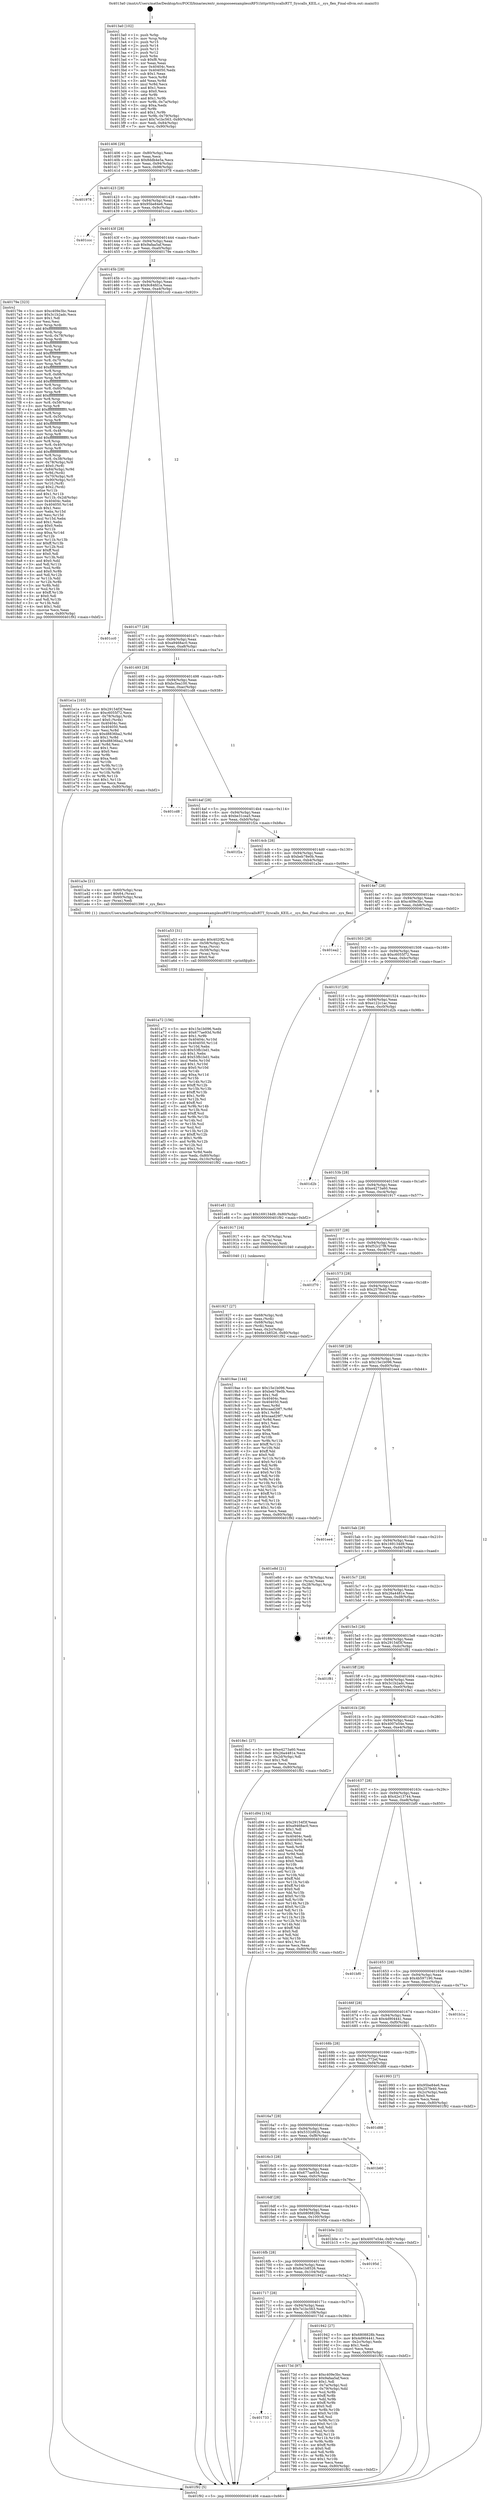 digraph "0x4013a0" {
  label = "0x4013a0 (/mnt/c/Users/mathe/Desktop/tcc/POCII/binaries/extr_mongooseexamplesnRF51httprttSyscallsRTT_Syscalls_KEIL.c__sys_flen_Final-ollvm.out::main(0))"
  labelloc = "t"
  node[shape=record]

  Entry [label="",width=0.3,height=0.3,shape=circle,fillcolor=black,style=filled]
  "0x401406" [label="{
     0x401406 [29]\l
     | [instrs]\l
     &nbsp;&nbsp;0x401406 \<+3\>: mov -0x80(%rbp),%eax\l
     &nbsp;&nbsp;0x401409 \<+2\>: mov %eax,%ecx\l
     &nbsp;&nbsp;0x40140b \<+6\>: sub $0x8ddb4e5a,%ecx\l
     &nbsp;&nbsp;0x401411 \<+6\>: mov %eax,-0x94(%rbp)\l
     &nbsp;&nbsp;0x401417 \<+6\>: mov %ecx,-0x98(%rbp)\l
     &nbsp;&nbsp;0x40141d \<+6\>: je 0000000000401978 \<main+0x5d8\>\l
  }"]
  "0x401978" [label="{
     0x401978\l
  }", style=dashed]
  "0x401423" [label="{
     0x401423 [28]\l
     | [instrs]\l
     &nbsp;&nbsp;0x401423 \<+5\>: jmp 0000000000401428 \<main+0x88\>\l
     &nbsp;&nbsp;0x401428 \<+6\>: mov -0x94(%rbp),%eax\l
     &nbsp;&nbsp;0x40142e \<+5\>: sub $0x95be84e6,%eax\l
     &nbsp;&nbsp;0x401433 \<+6\>: mov %eax,-0x9c(%rbp)\l
     &nbsp;&nbsp;0x401439 \<+6\>: je 0000000000401ccc \<main+0x92c\>\l
  }"]
  Exit [label="",width=0.3,height=0.3,shape=circle,fillcolor=black,style=filled,peripheries=2]
  "0x401ccc" [label="{
     0x401ccc\l
  }", style=dashed]
  "0x40143f" [label="{
     0x40143f [28]\l
     | [instrs]\l
     &nbsp;&nbsp;0x40143f \<+5\>: jmp 0000000000401444 \<main+0xa4\>\l
     &nbsp;&nbsp;0x401444 \<+6\>: mov -0x94(%rbp),%eax\l
     &nbsp;&nbsp;0x40144a \<+5\>: sub $0x9afaa5af,%eax\l
     &nbsp;&nbsp;0x40144f \<+6\>: mov %eax,-0xa0(%rbp)\l
     &nbsp;&nbsp;0x401455 \<+6\>: je 000000000040179e \<main+0x3fe\>\l
  }"]
  "0x401a72" [label="{
     0x401a72 [156]\l
     | [instrs]\l
     &nbsp;&nbsp;0x401a72 \<+5\>: mov $0x15e1b096,%edx\l
     &nbsp;&nbsp;0x401a77 \<+6\>: mov $0x677ae93d,%r8d\l
     &nbsp;&nbsp;0x401a7d \<+3\>: mov $0x1,%r9b\l
     &nbsp;&nbsp;0x401a80 \<+8\>: mov 0x40404c,%r10d\l
     &nbsp;&nbsp;0x401a88 \<+8\>: mov 0x404050,%r11d\l
     &nbsp;&nbsp;0x401a90 \<+3\>: mov %r10d,%ebx\l
     &nbsp;&nbsp;0x401a93 \<+6\>: sub $0x53fb1bd1,%ebx\l
     &nbsp;&nbsp;0x401a99 \<+3\>: sub $0x1,%ebx\l
     &nbsp;&nbsp;0x401a9c \<+6\>: add $0x53fb1bd1,%ebx\l
     &nbsp;&nbsp;0x401aa2 \<+4\>: imul %ebx,%r10d\l
     &nbsp;&nbsp;0x401aa6 \<+4\>: and $0x1,%r10d\l
     &nbsp;&nbsp;0x401aaa \<+4\>: cmp $0x0,%r10d\l
     &nbsp;&nbsp;0x401aae \<+4\>: sete %r14b\l
     &nbsp;&nbsp;0x401ab2 \<+4\>: cmp $0xa,%r11d\l
     &nbsp;&nbsp;0x401ab6 \<+4\>: setl %r15b\l
     &nbsp;&nbsp;0x401aba \<+3\>: mov %r14b,%r12b\l
     &nbsp;&nbsp;0x401abd \<+4\>: xor $0xff,%r12b\l
     &nbsp;&nbsp;0x401ac1 \<+3\>: mov %r15b,%r13b\l
     &nbsp;&nbsp;0x401ac4 \<+4\>: xor $0xff,%r13b\l
     &nbsp;&nbsp;0x401ac8 \<+4\>: xor $0x1,%r9b\l
     &nbsp;&nbsp;0x401acc \<+3\>: mov %r12b,%cl\l
     &nbsp;&nbsp;0x401acf \<+3\>: and $0xff,%cl\l
     &nbsp;&nbsp;0x401ad2 \<+3\>: and %r9b,%r14b\l
     &nbsp;&nbsp;0x401ad5 \<+3\>: mov %r13b,%sil\l
     &nbsp;&nbsp;0x401ad8 \<+4\>: and $0xff,%sil\l
     &nbsp;&nbsp;0x401adc \<+3\>: and %r9b,%r15b\l
     &nbsp;&nbsp;0x401adf \<+3\>: or %r14b,%cl\l
     &nbsp;&nbsp;0x401ae2 \<+3\>: or %r15b,%sil\l
     &nbsp;&nbsp;0x401ae5 \<+3\>: xor %sil,%cl\l
     &nbsp;&nbsp;0x401ae8 \<+3\>: or %r13b,%r12b\l
     &nbsp;&nbsp;0x401aeb \<+4\>: xor $0xff,%r12b\l
     &nbsp;&nbsp;0x401aef \<+4\>: or $0x1,%r9b\l
     &nbsp;&nbsp;0x401af3 \<+3\>: and %r9b,%r12b\l
     &nbsp;&nbsp;0x401af6 \<+3\>: or %r12b,%cl\l
     &nbsp;&nbsp;0x401af9 \<+3\>: test $0x1,%cl\l
     &nbsp;&nbsp;0x401afc \<+4\>: cmovne %r8d,%edx\l
     &nbsp;&nbsp;0x401b00 \<+3\>: mov %edx,-0x80(%rbp)\l
     &nbsp;&nbsp;0x401b03 \<+6\>: mov %eax,-0x10c(%rbp)\l
     &nbsp;&nbsp;0x401b09 \<+5\>: jmp 0000000000401f92 \<main+0xbf2\>\l
  }"]
  "0x40179e" [label="{
     0x40179e [323]\l
     | [instrs]\l
     &nbsp;&nbsp;0x40179e \<+5\>: mov $0xc409e3bc,%eax\l
     &nbsp;&nbsp;0x4017a3 \<+5\>: mov $0x3c1b2adc,%ecx\l
     &nbsp;&nbsp;0x4017a8 \<+2\>: mov $0x1,%dl\l
     &nbsp;&nbsp;0x4017aa \<+2\>: xor %esi,%esi\l
     &nbsp;&nbsp;0x4017ac \<+3\>: mov %rsp,%rdi\l
     &nbsp;&nbsp;0x4017af \<+4\>: add $0xfffffffffffffff0,%rdi\l
     &nbsp;&nbsp;0x4017b3 \<+3\>: mov %rdi,%rsp\l
     &nbsp;&nbsp;0x4017b6 \<+4\>: mov %rdi,-0x78(%rbp)\l
     &nbsp;&nbsp;0x4017ba \<+3\>: mov %rsp,%rdi\l
     &nbsp;&nbsp;0x4017bd \<+4\>: add $0xfffffffffffffff0,%rdi\l
     &nbsp;&nbsp;0x4017c1 \<+3\>: mov %rdi,%rsp\l
     &nbsp;&nbsp;0x4017c4 \<+3\>: mov %rsp,%r8\l
     &nbsp;&nbsp;0x4017c7 \<+4\>: add $0xfffffffffffffff0,%r8\l
     &nbsp;&nbsp;0x4017cb \<+3\>: mov %r8,%rsp\l
     &nbsp;&nbsp;0x4017ce \<+4\>: mov %r8,-0x70(%rbp)\l
     &nbsp;&nbsp;0x4017d2 \<+3\>: mov %rsp,%r8\l
     &nbsp;&nbsp;0x4017d5 \<+4\>: add $0xfffffffffffffff0,%r8\l
     &nbsp;&nbsp;0x4017d9 \<+3\>: mov %r8,%rsp\l
     &nbsp;&nbsp;0x4017dc \<+4\>: mov %r8,-0x68(%rbp)\l
     &nbsp;&nbsp;0x4017e0 \<+3\>: mov %rsp,%r8\l
     &nbsp;&nbsp;0x4017e3 \<+4\>: add $0xfffffffffffffff0,%r8\l
     &nbsp;&nbsp;0x4017e7 \<+3\>: mov %r8,%rsp\l
     &nbsp;&nbsp;0x4017ea \<+4\>: mov %r8,-0x60(%rbp)\l
     &nbsp;&nbsp;0x4017ee \<+3\>: mov %rsp,%r8\l
     &nbsp;&nbsp;0x4017f1 \<+4\>: add $0xfffffffffffffff0,%r8\l
     &nbsp;&nbsp;0x4017f5 \<+3\>: mov %r8,%rsp\l
     &nbsp;&nbsp;0x4017f8 \<+4\>: mov %r8,-0x58(%rbp)\l
     &nbsp;&nbsp;0x4017fc \<+3\>: mov %rsp,%r8\l
     &nbsp;&nbsp;0x4017ff \<+4\>: add $0xfffffffffffffff0,%r8\l
     &nbsp;&nbsp;0x401803 \<+3\>: mov %r8,%rsp\l
     &nbsp;&nbsp;0x401806 \<+4\>: mov %r8,-0x50(%rbp)\l
     &nbsp;&nbsp;0x40180a \<+3\>: mov %rsp,%r8\l
     &nbsp;&nbsp;0x40180d \<+4\>: add $0xfffffffffffffff0,%r8\l
     &nbsp;&nbsp;0x401811 \<+3\>: mov %r8,%rsp\l
     &nbsp;&nbsp;0x401814 \<+4\>: mov %r8,-0x48(%rbp)\l
     &nbsp;&nbsp;0x401818 \<+3\>: mov %rsp,%r8\l
     &nbsp;&nbsp;0x40181b \<+4\>: add $0xfffffffffffffff0,%r8\l
     &nbsp;&nbsp;0x40181f \<+3\>: mov %r8,%rsp\l
     &nbsp;&nbsp;0x401822 \<+4\>: mov %r8,-0x40(%rbp)\l
     &nbsp;&nbsp;0x401826 \<+3\>: mov %rsp,%r8\l
     &nbsp;&nbsp;0x401829 \<+4\>: add $0xfffffffffffffff0,%r8\l
     &nbsp;&nbsp;0x40182d \<+3\>: mov %r8,%rsp\l
     &nbsp;&nbsp;0x401830 \<+4\>: mov %r8,-0x38(%rbp)\l
     &nbsp;&nbsp;0x401834 \<+4\>: mov -0x78(%rbp),%r8\l
     &nbsp;&nbsp;0x401838 \<+7\>: movl $0x0,(%r8)\l
     &nbsp;&nbsp;0x40183f \<+7\>: mov -0x84(%rbp),%r9d\l
     &nbsp;&nbsp;0x401846 \<+3\>: mov %r9d,(%rdi)\l
     &nbsp;&nbsp;0x401849 \<+4\>: mov -0x70(%rbp),%r8\l
     &nbsp;&nbsp;0x40184d \<+7\>: mov -0x90(%rbp),%r10\l
     &nbsp;&nbsp;0x401854 \<+3\>: mov %r10,(%r8)\l
     &nbsp;&nbsp;0x401857 \<+3\>: cmpl $0x2,(%rdi)\l
     &nbsp;&nbsp;0x40185a \<+4\>: setne %r11b\l
     &nbsp;&nbsp;0x40185e \<+4\>: and $0x1,%r11b\l
     &nbsp;&nbsp;0x401862 \<+4\>: mov %r11b,-0x2d(%rbp)\l
     &nbsp;&nbsp;0x401866 \<+7\>: mov 0x40404c,%ebx\l
     &nbsp;&nbsp;0x40186d \<+8\>: mov 0x404050,%r14d\l
     &nbsp;&nbsp;0x401875 \<+3\>: sub $0x1,%esi\l
     &nbsp;&nbsp;0x401878 \<+3\>: mov %ebx,%r15d\l
     &nbsp;&nbsp;0x40187b \<+3\>: add %esi,%r15d\l
     &nbsp;&nbsp;0x40187e \<+4\>: imul %r15d,%ebx\l
     &nbsp;&nbsp;0x401882 \<+3\>: and $0x1,%ebx\l
     &nbsp;&nbsp;0x401885 \<+3\>: cmp $0x0,%ebx\l
     &nbsp;&nbsp;0x401888 \<+4\>: sete %r11b\l
     &nbsp;&nbsp;0x40188c \<+4\>: cmp $0xa,%r14d\l
     &nbsp;&nbsp;0x401890 \<+4\>: setl %r12b\l
     &nbsp;&nbsp;0x401894 \<+3\>: mov %r11b,%r13b\l
     &nbsp;&nbsp;0x401897 \<+4\>: xor $0xff,%r13b\l
     &nbsp;&nbsp;0x40189b \<+3\>: mov %r12b,%sil\l
     &nbsp;&nbsp;0x40189e \<+4\>: xor $0xff,%sil\l
     &nbsp;&nbsp;0x4018a2 \<+3\>: xor $0x0,%dl\l
     &nbsp;&nbsp;0x4018a5 \<+3\>: mov %r13b,%dil\l
     &nbsp;&nbsp;0x4018a8 \<+4\>: and $0x0,%dil\l
     &nbsp;&nbsp;0x4018ac \<+3\>: and %dl,%r11b\l
     &nbsp;&nbsp;0x4018af \<+3\>: mov %sil,%r8b\l
     &nbsp;&nbsp;0x4018b2 \<+4\>: and $0x0,%r8b\l
     &nbsp;&nbsp;0x4018b6 \<+3\>: and %dl,%r12b\l
     &nbsp;&nbsp;0x4018b9 \<+3\>: or %r11b,%dil\l
     &nbsp;&nbsp;0x4018bc \<+3\>: or %r12b,%r8b\l
     &nbsp;&nbsp;0x4018bf \<+3\>: xor %r8b,%dil\l
     &nbsp;&nbsp;0x4018c2 \<+3\>: or %sil,%r13b\l
     &nbsp;&nbsp;0x4018c5 \<+4\>: xor $0xff,%r13b\l
     &nbsp;&nbsp;0x4018c9 \<+3\>: or $0x0,%dl\l
     &nbsp;&nbsp;0x4018cc \<+3\>: and %dl,%r13b\l
     &nbsp;&nbsp;0x4018cf \<+3\>: or %r13b,%dil\l
     &nbsp;&nbsp;0x4018d2 \<+4\>: test $0x1,%dil\l
     &nbsp;&nbsp;0x4018d6 \<+3\>: cmovne %ecx,%eax\l
     &nbsp;&nbsp;0x4018d9 \<+3\>: mov %eax,-0x80(%rbp)\l
     &nbsp;&nbsp;0x4018dc \<+5\>: jmp 0000000000401f92 \<main+0xbf2\>\l
  }"]
  "0x40145b" [label="{
     0x40145b [28]\l
     | [instrs]\l
     &nbsp;&nbsp;0x40145b \<+5\>: jmp 0000000000401460 \<main+0xc0\>\l
     &nbsp;&nbsp;0x401460 \<+6\>: mov -0x94(%rbp),%eax\l
     &nbsp;&nbsp;0x401466 \<+5\>: sub $0x9c84fd1a,%eax\l
     &nbsp;&nbsp;0x40146b \<+6\>: mov %eax,-0xa4(%rbp)\l
     &nbsp;&nbsp;0x401471 \<+6\>: je 0000000000401cc0 \<main+0x920\>\l
  }"]
  "0x401a53" [label="{
     0x401a53 [31]\l
     | [instrs]\l
     &nbsp;&nbsp;0x401a53 \<+10\>: movabs $0x4020f2,%rdi\l
     &nbsp;&nbsp;0x401a5d \<+4\>: mov -0x58(%rbp),%rcx\l
     &nbsp;&nbsp;0x401a61 \<+3\>: mov %rax,(%rcx)\l
     &nbsp;&nbsp;0x401a64 \<+4\>: mov -0x58(%rbp),%rax\l
     &nbsp;&nbsp;0x401a68 \<+3\>: mov (%rax),%rsi\l
     &nbsp;&nbsp;0x401a6b \<+2\>: mov $0x0,%al\l
     &nbsp;&nbsp;0x401a6d \<+5\>: call 0000000000401030 \<printf@plt\>\l
     | [calls]\l
     &nbsp;&nbsp;0x401030 \{1\} (unknown)\l
  }"]
  "0x401cc0" [label="{
     0x401cc0\l
  }", style=dashed]
  "0x401477" [label="{
     0x401477 [28]\l
     | [instrs]\l
     &nbsp;&nbsp;0x401477 \<+5\>: jmp 000000000040147c \<main+0xdc\>\l
     &nbsp;&nbsp;0x40147c \<+6\>: mov -0x94(%rbp),%eax\l
     &nbsp;&nbsp;0x401482 \<+5\>: sub $0xa9468ac0,%eax\l
     &nbsp;&nbsp;0x401487 \<+6\>: mov %eax,-0xa8(%rbp)\l
     &nbsp;&nbsp;0x40148d \<+6\>: je 0000000000401e1a \<main+0xa7a\>\l
  }"]
  "0x401927" [label="{
     0x401927 [27]\l
     | [instrs]\l
     &nbsp;&nbsp;0x401927 \<+4\>: mov -0x68(%rbp),%rdi\l
     &nbsp;&nbsp;0x40192b \<+2\>: mov %eax,(%rdi)\l
     &nbsp;&nbsp;0x40192d \<+4\>: mov -0x68(%rbp),%rdi\l
     &nbsp;&nbsp;0x401931 \<+2\>: mov (%rdi),%eax\l
     &nbsp;&nbsp;0x401933 \<+3\>: mov %eax,-0x2c(%rbp)\l
     &nbsp;&nbsp;0x401936 \<+7\>: movl $0x6e1b8526,-0x80(%rbp)\l
     &nbsp;&nbsp;0x40193d \<+5\>: jmp 0000000000401f92 \<main+0xbf2\>\l
  }"]
  "0x401e1a" [label="{
     0x401e1a [103]\l
     | [instrs]\l
     &nbsp;&nbsp;0x401e1a \<+5\>: mov $0x29154f3f,%eax\l
     &nbsp;&nbsp;0x401e1f \<+5\>: mov $0xc6055f72,%ecx\l
     &nbsp;&nbsp;0x401e24 \<+4\>: mov -0x78(%rbp),%rdx\l
     &nbsp;&nbsp;0x401e28 \<+6\>: movl $0x0,(%rdx)\l
     &nbsp;&nbsp;0x401e2e \<+7\>: mov 0x40404c,%esi\l
     &nbsp;&nbsp;0x401e35 \<+7\>: mov 0x404050,%edi\l
     &nbsp;&nbsp;0x401e3c \<+3\>: mov %esi,%r8d\l
     &nbsp;&nbsp;0x401e3f \<+7\>: sub $0xd8836ba2,%r8d\l
     &nbsp;&nbsp;0x401e46 \<+4\>: sub $0x1,%r8d\l
     &nbsp;&nbsp;0x401e4a \<+7\>: add $0xd8836ba2,%r8d\l
     &nbsp;&nbsp;0x401e51 \<+4\>: imul %r8d,%esi\l
     &nbsp;&nbsp;0x401e55 \<+3\>: and $0x1,%esi\l
     &nbsp;&nbsp;0x401e58 \<+3\>: cmp $0x0,%esi\l
     &nbsp;&nbsp;0x401e5b \<+4\>: sete %r9b\l
     &nbsp;&nbsp;0x401e5f \<+3\>: cmp $0xa,%edi\l
     &nbsp;&nbsp;0x401e62 \<+4\>: setl %r10b\l
     &nbsp;&nbsp;0x401e66 \<+3\>: mov %r9b,%r11b\l
     &nbsp;&nbsp;0x401e69 \<+3\>: and %r10b,%r11b\l
     &nbsp;&nbsp;0x401e6c \<+3\>: xor %r10b,%r9b\l
     &nbsp;&nbsp;0x401e6f \<+3\>: or %r9b,%r11b\l
     &nbsp;&nbsp;0x401e72 \<+4\>: test $0x1,%r11b\l
     &nbsp;&nbsp;0x401e76 \<+3\>: cmovne %ecx,%eax\l
     &nbsp;&nbsp;0x401e79 \<+3\>: mov %eax,-0x80(%rbp)\l
     &nbsp;&nbsp;0x401e7c \<+5\>: jmp 0000000000401f92 \<main+0xbf2\>\l
  }"]
  "0x401493" [label="{
     0x401493 [28]\l
     | [instrs]\l
     &nbsp;&nbsp;0x401493 \<+5\>: jmp 0000000000401498 \<main+0xf8\>\l
     &nbsp;&nbsp;0x401498 \<+6\>: mov -0x94(%rbp),%eax\l
     &nbsp;&nbsp;0x40149e \<+5\>: sub $0xbc5ea100,%eax\l
     &nbsp;&nbsp;0x4014a3 \<+6\>: mov %eax,-0xac(%rbp)\l
     &nbsp;&nbsp;0x4014a9 \<+6\>: je 0000000000401cd8 \<main+0x938\>\l
  }"]
  "0x4013a0" [label="{
     0x4013a0 [102]\l
     | [instrs]\l
     &nbsp;&nbsp;0x4013a0 \<+1\>: push %rbp\l
     &nbsp;&nbsp;0x4013a1 \<+3\>: mov %rsp,%rbp\l
     &nbsp;&nbsp;0x4013a4 \<+2\>: push %r15\l
     &nbsp;&nbsp;0x4013a6 \<+2\>: push %r14\l
     &nbsp;&nbsp;0x4013a8 \<+2\>: push %r13\l
     &nbsp;&nbsp;0x4013aa \<+2\>: push %r12\l
     &nbsp;&nbsp;0x4013ac \<+1\>: push %rbx\l
     &nbsp;&nbsp;0x4013ad \<+7\>: sub $0xf8,%rsp\l
     &nbsp;&nbsp;0x4013b4 \<+2\>: xor %eax,%eax\l
     &nbsp;&nbsp;0x4013b6 \<+7\>: mov 0x40404c,%ecx\l
     &nbsp;&nbsp;0x4013bd \<+7\>: mov 0x404050,%edx\l
     &nbsp;&nbsp;0x4013c4 \<+3\>: sub $0x1,%eax\l
     &nbsp;&nbsp;0x4013c7 \<+3\>: mov %ecx,%r8d\l
     &nbsp;&nbsp;0x4013ca \<+3\>: add %eax,%r8d\l
     &nbsp;&nbsp;0x4013cd \<+4\>: imul %r8d,%ecx\l
     &nbsp;&nbsp;0x4013d1 \<+3\>: and $0x1,%ecx\l
     &nbsp;&nbsp;0x4013d4 \<+3\>: cmp $0x0,%ecx\l
     &nbsp;&nbsp;0x4013d7 \<+4\>: sete %r9b\l
     &nbsp;&nbsp;0x4013db \<+4\>: and $0x1,%r9b\l
     &nbsp;&nbsp;0x4013df \<+4\>: mov %r9b,-0x7a(%rbp)\l
     &nbsp;&nbsp;0x4013e3 \<+3\>: cmp $0xa,%edx\l
     &nbsp;&nbsp;0x4013e6 \<+4\>: setl %r9b\l
     &nbsp;&nbsp;0x4013ea \<+4\>: and $0x1,%r9b\l
     &nbsp;&nbsp;0x4013ee \<+4\>: mov %r9b,-0x79(%rbp)\l
     &nbsp;&nbsp;0x4013f2 \<+7\>: movl $0x7e1bc563,-0x80(%rbp)\l
     &nbsp;&nbsp;0x4013f9 \<+6\>: mov %edi,-0x84(%rbp)\l
     &nbsp;&nbsp;0x4013ff \<+7\>: mov %rsi,-0x90(%rbp)\l
  }"]
  "0x401cd8" [label="{
     0x401cd8\l
  }", style=dashed]
  "0x4014af" [label="{
     0x4014af [28]\l
     | [instrs]\l
     &nbsp;&nbsp;0x4014af \<+5\>: jmp 00000000004014b4 \<main+0x114\>\l
     &nbsp;&nbsp;0x4014b4 \<+6\>: mov -0x94(%rbp),%eax\l
     &nbsp;&nbsp;0x4014ba \<+5\>: sub $0xbe31cea5,%eax\l
     &nbsp;&nbsp;0x4014bf \<+6\>: mov %eax,-0xb0(%rbp)\l
     &nbsp;&nbsp;0x4014c5 \<+6\>: je 0000000000401f2a \<main+0xb8a\>\l
  }"]
  "0x401f92" [label="{
     0x401f92 [5]\l
     | [instrs]\l
     &nbsp;&nbsp;0x401f92 \<+5\>: jmp 0000000000401406 \<main+0x66\>\l
  }"]
  "0x401f2a" [label="{
     0x401f2a\l
  }", style=dashed]
  "0x4014cb" [label="{
     0x4014cb [28]\l
     | [instrs]\l
     &nbsp;&nbsp;0x4014cb \<+5\>: jmp 00000000004014d0 \<main+0x130\>\l
     &nbsp;&nbsp;0x4014d0 \<+6\>: mov -0x94(%rbp),%eax\l
     &nbsp;&nbsp;0x4014d6 \<+5\>: sub $0xbeb78e0b,%eax\l
     &nbsp;&nbsp;0x4014db \<+6\>: mov %eax,-0xb4(%rbp)\l
     &nbsp;&nbsp;0x4014e1 \<+6\>: je 0000000000401a3e \<main+0x69e\>\l
  }"]
  "0x401733" [label="{
     0x401733\l
  }", style=dashed]
  "0x401a3e" [label="{
     0x401a3e [21]\l
     | [instrs]\l
     &nbsp;&nbsp;0x401a3e \<+4\>: mov -0x60(%rbp),%rax\l
     &nbsp;&nbsp;0x401a42 \<+6\>: movl $0x64,(%rax)\l
     &nbsp;&nbsp;0x401a48 \<+4\>: mov -0x60(%rbp),%rax\l
     &nbsp;&nbsp;0x401a4c \<+2\>: mov (%rax),%edi\l
     &nbsp;&nbsp;0x401a4e \<+5\>: call 0000000000401390 \<_sys_flen\>\l
     | [calls]\l
     &nbsp;&nbsp;0x401390 \{1\} (/mnt/c/Users/mathe/Desktop/tcc/POCII/binaries/extr_mongooseexamplesnRF51httprttSyscallsRTT_Syscalls_KEIL.c__sys_flen_Final-ollvm.out::_sys_flen)\l
  }"]
  "0x4014e7" [label="{
     0x4014e7 [28]\l
     | [instrs]\l
     &nbsp;&nbsp;0x4014e7 \<+5\>: jmp 00000000004014ec \<main+0x14c\>\l
     &nbsp;&nbsp;0x4014ec \<+6\>: mov -0x94(%rbp),%eax\l
     &nbsp;&nbsp;0x4014f2 \<+5\>: sub $0xc409e3bc,%eax\l
     &nbsp;&nbsp;0x4014f7 \<+6\>: mov %eax,-0xb8(%rbp)\l
     &nbsp;&nbsp;0x4014fd \<+6\>: je 0000000000401ea2 \<main+0xb02\>\l
  }"]
  "0x40173d" [label="{
     0x40173d [97]\l
     | [instrs]\l
     &nbsp;&nbsp;0x40173d \<+5\>: mov $0xc409e3bc,%eax\l
     &nbsp;&nbsp;0x401742 \<+5\>: mov $0x9afaa5af,%ecx\l
     &nbsp;&nbsp;0x401747 \<+2\>: mov $0x1,%dl\l
     &nbsp;&nbsp;0x401749 \<+4\>: mov -0x7a(%rbp),%sil\l
     &nbsp;&nbsp;0x40174d \<+4\>: mov -0x79(%rbp),%dil\l
     &nbsp;&nbsp;0x401751 \<+3\>: mov %sil,%r8b\l
     &nbsp;&nbsp;0x401754 \<+4\>: xor $0xff,%r8b\l
     &nbsp;&nbsp;0x401758 \<+3\>: mov %dil,%r9b\l
     &nbsp;&nbsp;0x40175b \<+4\>: xor $0xff,%r9b\l
     &nbsp;&nbsp;0x40175f \<+3\>: xor $0x0,%dl\l
     &nbsp;&nbsp;0x401762 \<+3\>: mov %r8b,%r10b\l
     &nbsp;&nbsp;0x401765 \<+4\>: and $0x0,%r10b\l
     &nbsp;&nbsp;0x401769 \<+3\>: and %dl,%sil\l
     &nbsp;&nbsp;0x40176c \<+3\>: mov %r9b,%r11b\l
     &nbsp;&nbsp;0x40176f \<+4\>: and $0x0,%r11b\l
     &nbsp;&nbsp;0x401773 \<+3\>: and %dl,%dil\l
     &nbsp;&nbsp;0x401776 \<+3\>: or %sil,%r10b\l
     &nbsp;&nbsp;0x401779 \<+3\>: or %dil,%r11b\l
     &nbsp;&nbsp;0x40177c \<+3\>: xor %r11b,%r10b\l
     &nbsp;&nbsp;0x40177f \<+3\>: or %r9b,%r8b\l
     &nbsp;&nbsp;0x401782 \<+4\>: xor $0xff,%r8b\l
     &nbsp;&nbsp;0x401786 \<+3\>: or $0x0,%dl\l
     &nbsp;&nbsp;0x401789 \<+3\>: and %dl,%r8b\l
     &nbsp;&nbsp;0x40178c \<+3\>: or %r8b,%r10b\l
     &nbsp;&nbsp;0x40178f \<+4\>: test $0x1,%r10b\l
     &nbsp;&nbsp;0x401793 \<+3\>: cmovne %ecx,%eax\l
     &nbsp;&nbsp;0x401796 \<+3\>: mov %eax,-0x80(%rbp)\l
     &nbsp;&nbsp;0x401799 \<+5\>: jmp 0000000000401f92 \<main+0xbf2\>\l
  }"]
  "0x401ea2" [label="{
     0x401ea2\l
  }", style=dashed]
  "0x401503" [label="{
     0x401503 [28]\l
     | [instrs]\l
     &nbsp;&nbsp;0x401503 \<+5\>: jmp 0000000000401508 \<main+0x168\>\l
     &nbsp;&nbsp;0x401508 \<+6\>: mov -0x94(%rbp),%eax\l
     &nbsp;&nbsp;0x40150e \<+5\>: sub $0xc6055f72,%eax\l
     &nbsp;&nbsp;0x401513 \<+6\>: mov %eax,-0xbc(%rbp)\l
     &nbsp;&nbsp;0x401519 \<+6\>: je 0000000000401e81 \<main+0xae1\>\l
  }"]
  "0x401717" [label="{
     0x401717 [28]\l
     | [instrs]\l
     &nbsp;&nbsp;0x401717 \<+5\>: jmp 000000000040171c \<main+0x37c\>\l
     &nbsp;&nbsp;0x40171c \<+6\>: mov -0x94(%rbp),%eax\l
     &nbsp;&nbsp;0x401722 \<+5\>: sub $0x7e1bc563,%eax\l
     &nbsp;&nbsp;0x401727 \<+6\>: mov %eax,-0x108(%rbp)\l
     &nbsp;&nbsp;0x40172d \<+6\>: je 000000000040173d \<main+0x39d\>\l
  }"]
  "0x401e81" [label="{
     0x401e81 [12]\l
     | [instrs]\l
     &nbsp;&nbsp;0x401e81 \<+7\>: movl $0x169134d9,-0x80(%rbp)\l
     &nbsp;&nbsp;0x401e88 \<+5\>: jmp 0000000000401f92 \<main+0xbf2\>\l
  }"]
  "0x40151f" [label="{
     0x40151f [28]\l
     | [instrs]\l
     &nbsp;&nbsp;0x40151f \<+5\>: jmp 0000000000401524 \<main+0x184\>\l
     &nbsp;&nbsp;0x401524 \<+6\>: mov -0x94(%rbp),%eax\l
     &nbsp;&nbsp;0x40152a \<+5\>: sub $0xe122c1ac,%eax\l
     &nbsp;&nbsp;0x40152f \<+6\>: mov %eax,-0xc0(%rbp)\l
     &nbsp;&nbsp;0x401535 \<+6\>: je 0000000000401d2b \<main+0x98b\>\l
  }"]
  "0x401942" [label="{
     0x401942 [27]\l
     | [instrs]\l
     &nbsp;&nbsp;0x401942 \<+5\>: mov $0x6808828b,%eax\l
     &nbsp;&nbsp;0x401947 \<+5\>: mov $0x4d904441,%ecx\l
     &nbsp;&nbsp;0x40194c \<+3\>: mov -0x2c(%rbp),%edx\l
     &nbsp;&nbsp;0x40194f \<+3\>: cmp $0x1,%edx\l
     &nbsp;&nbsp;0x401952 \<+3\>: cmovl %ecx,%eax\l
     &nbsp;&nbsp;0x401955 \<+3\>: mov %eax,-0x80(%rbp)\l
     &nbsp;&nbsp;0x401958 \<+5\>: jmp 0000000000401f92 \<main+0xbf2\>\l
  }"]
  "0x401d2b" [label="{
     0x401d2b\l
  }", style=dashed]
  "0x40153b" [label="{
     0x40153b [28]\l
     | [instrs]\l
     &nbsp;&nbsp;0x40153b \<+5\>: jmp 0000000000401540 \<main+0x1a0\>\l
     &nbsp;&nbsp;0x401540 \<+6\>: mov -0x94(%rbp),%eax\l
     &nbsp;&nbsp;0x401546 \<+5\>: sub $0xe4273a60,%eax\l
     &nbsp;&nbsp;0x40154b \<+6\>: mov %eax,-0xc4(%rbp)\l
     &nbsp;&nbsp;0x401551 \<+6\>: je 0000000000401917 \<main+0x577\>\l
  }"]
  "0x4016fb" [label="{
     0x4016fb [28]\l
     | [instrs]\l
     &nbsp;&nbsp;0x4016fb \<+5\>: jmp 0000000000401700 \<main+0x360\>\l
     &nbsp;&nbsp;0x401700 \<+6\>: mov -0x94(%rbp),%eax\l
     &nbsp;&nbsp;0x401706 \<+5\>: sub $0x6e1b8526,%eax\l
     &nbsp;&nbsp;0x40170b \<+6\>: mov %eax,-0x104(%rbp)\l
     &nbsp;&nbsp;0x401711 \<+6\>: je 0000000000401942 \<main+0x5a2\>\l
  }"]
  "0x401917" [label="{
     0x401917 [16]\l
     | [instrs]\l
     &nbsp;&nbsp;0x401917 \<+4\>: mov -0x70(%rbp),%rax\l
     &nbsp;&nbsp;0x40191b \<+3\>: mov (%rax),%rax\l
     &nbsp;&nbsp;0x40191e \<+4\>: mov 0x8(%rax),%rdi\l
     &nbsp;&nbsp;0x401922 \<+5\>: call 0000000000401040 \<atoi@plt\>\l
     | [calls]\l
     &nbsp;&nbsp;0x401040 \{1\} (unknown)\l
  }"]
  "0x401557" [label="{
     0x401557 [28]\l
     | [instrs]\l
     &nbsp;&nbsp;0x401557 \<+5\>: jmp 000000000040155c \<main+0x1bc\>\l
     &nbsp;&nbsp;0x40155c \<+6\>: mov -0x94(%rbp),%eax\l
     &nbsp;&nbsp;0x401562 \<+5\>: sub $0xf52c27f8,%eax\l
     &nbsp;&nbsp;0x401567 \<+6\>: mov %eax,-0xc8(%rbp)\l
     &nbsp;&nbsp;0x40156d \<+6\>: je 0000000000401f70 \<main+0xbd0\>\l
  }"]
  "0x40195d" [label="{
     0x40195d\l
  }", style=dashed]
  "0x401f70" [label="{
     0x401f70\l
  }", style=dashed]
  "0x401573" [label="{
     0x401573 [28]\l
     | [instrs]\l
     &nbsp;&nbsp;0x401573 \<+5\>: jmp 0000000000401578 \<main+0x1d8\>\l
     &nbsp;&nbsp;0x401578 \<+6\>: mov -0x94(%rbp),%eax\l
     &nbsp;&nbsp;0x40157e \<+5\>: sub $0x257fe40,%eax\l
     &nbsp;&nbsp;0x401583 \<+6\>: mov %eax,-0xcc(%rbp)\l
     &nbsp;&nbsp;0x401589 \<+6\>: je 00000000004019ae \<main+0x60e\>\l
  }"]
  "0x4016df" [label="{
     0x4016df [28]\l
     | [instrs]\l
     &nbsp;&nbsp;0x4016df \<+5\>: jmp 00000000004016e4 \<main+0x344\>\l
     &nbsp;&nbsp;0x4016e4 \<+6\>: mov -0x94(%rbp),%eax\l
     &nbsp;&nbsp;0x4016ea \<+5\>: sub $0x6808828b,%eax\l
     &nbsp;&nbsp;0x4016ef \<+6\>: mov %eax,-0x100(%rbp)\l
     &nbsp;&nbsp;0x4016f5 \<+6\>: je 000000000040195d \<main+0x5bd\>\l
  }"]
  "0x4019ae" [label="{
     0x4019ae [144]\l
     | [instrs]\l
     &nbsp;&nbsp;0x4019ae \<+5\>: mov $0x15e1b096,%eax\l
     &nbsp;&nbsp;0x4019b3 \<+5\>: mov $0xbeb78e0b,%ecx\l
     &nbsp;&nbsp;0x4019b8 \<+2\>: mov $0x1,%dl\l
     &nbsp;&nbsp;0x4019ba \<+7\>: mov 0x40404c,%esi\l
     &nbsp;&nbsp;0x4019c1 \<+7\>: mov 0x404050,%edi\l
     &nbsp;&nbsp;0x4019c8 \<+3\>: mov %esi,%r8d\l
     &nbsp;&nbsp;0x4019cb \<+7\>: sub $0xcaad29f7,%r8d\l
     &nbsp;&nbsp;0x4019d2 \<+4\>: sub $0x1,%r8d\l
     &nbsp;&nbsp;0x4019d6 \<+7\>: add $0xcaad29f7,%r8d\l
     &nbsp;&nbsp;0x4019dd \<+4\>: imul %r8d,%esi\l
     &nbsp;&nbsp;0x4019e1 \<+3\>: and $0x1,%esi\l
     &nbsp;&nbsp;0x4019e4 \<+3\>: cmp $0x0,%esi\l
     &nbsp;&nbsp;0x4019e7 \<+4\>: sete %r9b\l
     &nbsp;&nbsp;0x4019eb \<+3\>: cmp $0xa,%edi\l
     &nbsp;&nbsp;0x4019ee \<+4\>: setl %r10b\l
     &nbsp;&nbsp;0x4019f2 \<+3\>: mov %r9b,%r11b\l
     &nbsp;&nbsp;0x4019f5 \<+4\>: xor $0xff,%r11b\l
     &nbsp;&nbsp;0x4019f9 \<+3\>: mov %r10b,%bl\l
     &nbsp;&nbsp;0x4019fc \<+3\>: xor $0xff,%bl\l
     &nbsp;&nbsp;0x4019ff \<+3\>: xor $0x0,%dl\l
     &nbsp;&nbsp;0x401a02 \<+3\>: mov %r11b,%r14b\l
     &nbsp;&nbsp;0x401a05 \<+4\>: and $0x0,%r14b\l
     &nbsp;&nbsp;0x401a09 \<+3\>: and %dl,%r9b\l
     &nbsp;&nbsp;0x401a0c \<+3\>: mov %bl,%r15b\l
     &nbsp;&nbsp;0x401a0f \<+4\>: and $0x0,%r15b\l
     &nbsp;&nbsp;0x401a13 \<+3\>: and %dl,%r10b\l
     &nbsp;&nbsp;0x401a16 \<+3\>: or %r9b,%r14b\l
     &nbsp;&nbsp;0x401a19 \<+3\>: or %r10b,%r15b\l
     &nbsp;&nbsp;0x401a1c \<+3\>: xor %r15b,%r14b\l
     &nbsp;&nbsp;0x401a1f \<+3\>: or %bl,%r11b\l
     &nbsp;&nbsp;0x401a22 \<+4\>: xor $0xff,%r11b\l
     &nbsp;&nbsp;0x401a26 \<+3\>: or $0x0,%dl\l
     &nbsp;&nbsp;0x401a29 \<+3\>: and %dl,%r11b\l
     &nbsp;&nbsp;0x401a2c \<+3\>: or %r11b,%r14b\l
     &nbsp;&nbsp;0x401a2f \<+4\>: test $0x1,%r14b\l
     &nbsp;&nbsp;0x401a33 \<+3\>: cmovne %ecx,%eax\l
     &nbsp;&nbsp;0x401a36 \<+3\>: mov %eax,-0x80(%rbp)\l
     &nbsp;&nbsp;0x401a39 \<+5\>: jmp 0000000000401f92 \<main+0xbf2\>\l
  }"]
  "0x40158f" [label="{
     0x40158f [28]\l
     | [instrs]\l
     &nbsp;&nbsp;0x40158f \<+5\>: jmp 0000000000401594 \<main+0x1f4\>\l
     &nbsp;&nbsp;0x401594 \<+6\>: mov -0x94(%rbp),%eax\l
     &nbsp;&nbsp;0x40159a \<+5\>: sub $0x15e1b096,%eax\l
     &nbsp;&nbsp;0x40159f \<+6\>: mov %eax,-0xd0(%rbp)\l
     &nbsp;&nbsp;0x4015a5 \<+6\>: je 0000000000401ee4 \<main+0xb44\>\l
  }"]
  "0x401b0e" [label="{
     0x401b0e [12]\l
     | [instrs]\l
     &nbsp;&nbsp;0x401b0e \<+7\>: movl $0x4007e54e,-0x80(%rbp)\l
     &nbsp;&nbsp;0x401b15 \<+5\>: jmp 0000000000401f92 \<main+0xbf2\>\l
  }"]
  "0x401ee4" [label="{
     0x401ee4\l
  }", style=dashed]
  "0x4015ab" [label="{
     0x4015ab [28]\l
     | [instrs]\l
     &nbsp;&nbsp;0x4015ab \<+5\>: jmp 00000000004015b0 \<main+0x210\>\l
     &nbsp;&nbsp;0x4015b0 \<+6\>: mov -0x94(%rbp),%eax\l
     &nbsp;&nbsp;0x4015b6 \<+5\>: sub $0x169134d9,%eax\l
     &nbsp;&nbsp;0x4015bb \<+6\>: mov %eax,-0xd4(%rbp)\l
     &nbsp;&nbsp;0x4015c1 \<+6\>: je 0000000000401e8d \<main+0xaed\>\l
  }"]
  "0x4016c3" [label="{
     0x4016c3 [28]\l
     | [instrs]\l
     &nbsp;&nbsp;0x4016c3 \<+5\>: jmp 00000000004016c8 \<main+0x328\>\l
     &nbsp;&nbsp;0x4016c8 \<+6\>: mov -0x94(%rbp),%eax\l
     &nbsp;&nbsp;0x4016ce \<+5\>: sub $0x677ae93d,%eax\l
     &nbsp;&nbsp;0x4016d3 \<+6\>: mov %eax,-0xfc(%rbp)\l
     &nbsp;&nbsp;0x4016d9 \<+6\>: je 0000000000401b0e \<main+0x76e\>\l
  }"]
  "0x401e8d" [label="{
     0x401e8d [21]\l
     | [instrs]\l
     &nbsp;&nbsp;0x401e8d \<+4\>: mov -0x78(%rbp),%rax\l
     &nbsp;&nbsp;0x401e91 \<+2\>: mov (%rax),%eax\l
     &nbsp;&nbsp;0x401e93 \<+4\>: lea -0x28(%rbp),%rsp\l
     &nbsp;&nbsp;0x401e97 \<+1\>: pop %rbx\l
     &nbsp;&nbsp;0x401e98 \<+2\>: pop %r12\l
     &nbsp;&nbsp;0x401e9a \<+2\>: pop %r13\l
     &nbsp;&nbsp;0x401e9c \<+2\>: pop %r14\l
     &nbsp;&nbsp;0x401e9e \<+2\>: pop %r15\l
     &nbsp;&nbsp;0x401ea0 \<+1\>: pop %rbp\l
     &nbsp;&nbsp;0x401ea1 \<+1\>: ret\l
  }"]
  "0x4015c7" [label="{
     0x4015c7 [28]\l
     | [instrs]\l
     &nbsp;&nbsp;0x4015c7 \<+5\>: jmp 00000000004015cc \<main+0x22c\>\l
     &nbsp;&nbsp;0x4015cc \<+6\>: mov -0x94(%rbp),%eax\l
     &nbsp;&nbsp;0x4015d2 \<+5\>: sub $0x26a4481e,%eax\l
     &nbsp;&nbsp;0x4015d7 \<+6\>: mov %eax,-0xd8(%rbp)\l
     &nbsp;&nbsp;0x4015dd \<+6\>: je 00000000004018fc \<main+0x55c\>\l
  }"]
  "0x401b60" [label="{
     0x401b60\l
  }", style=dashed]
  "0x4018fc" [label="{
     0x4018fc\l
  }", style=dashed]
  "0x4015e3" [label="{
     0x4015e3 [28]\l
     | [instrs]\l
     &nbsp;&nbsp;0x4015e3 \<+5\>: jmp 00000000004015e8 \<main+0x248\>\l
     &nbsp;&nbsp;0x4015e8 \<+6\>: mov -0x94(%rbp),%eax\l
     &nbsp;&nbsp;0x4015ee \<+5\>: sub $0x29154f3f,%eax\l
     &nbsp;&nbsp;0x4015f3 \<+6\>: mov %eax,-0xdc(%rbp)\l
     &nbsp;&nbsp;0x4015f9 \<+6\>: je 0000000000401f81 \<main+0xbe1\>\l
  }"]
  "0x4016a7" [label="{
     0x4016a7 [28]\l
     | [instrs]\l
     &nbsp;&nbsp;0x4016a7 \<+5\>: jmp 00000000004016ac \<main+0x30c\>\l
     &nbsp;&nbsp;0x4016ac \<+6\>: mov -0x94(%rbp),%eax\l
     &nbsp;&nbsp;0x4016b2 \<+5\>: sub $0x5332d92b,%eax\l
     &nbsp;&nbsp;0x4016b7 \<+6\>: mov %eax,-0xf8(%rbp)\l
     &nbsp;&nbsp;0x4016bd \<+6\>: je 0000000000401b60 \<main+0x7c0\>\l
  }"]
  "0x401f81" [label="{
     0x401f81\l
  }", style=dashed]
  "0x4015ff" [label="{
     0x4015ff [28]\l
     | [instrs]\l
     &nbsp;&nbsp;0x4015ff \<+5\>: jmp 0000000000401604 \<main+0x264\>\l
     &nbsp;&nbsp;0x401604 \<+6\>: mov -0x94(%rbp),%eax\l
     &nbsp;&nbsp;0x40160a \<+5\>: sub $0x3c1b2adc,%eax\l
     &nbsp;&nbsp;0x40160f \<+6\>: mov %eax,-0xe0(%rbp)\l
     &nbsp;&nbsp;0x401615 \<+6\>: je 00000000004018e1 \<main+0x541\>\l
  }"]
  "0x401d88" [label="{
     0x401d88\l
  }", style=dashed]
  "0x4018e1" [label="{
     0x4018e1 [27]\l
     | [instrs]\l
     &nbsp;&nbsp;0x4018e1 \<+5\>: mov $0xe4273a60,%eax\l
     &nbsp;&nbsp;0x4018e6 \<+5\>: mov $0x26a4481e,%ecx\l
     &nbsp;&nbsp;0x4018eb \<+3\>: mov -0x2d(%rbp),%dl\l
     &nbsp;&nbsp;0x4018ee \<+3\>: test $0x1,%dl\l
     &nbsp;&nbsp;0x4018f1 \<+3\>: cmovne %ecx,%eax\l
     &nbsp;&nbsp;0x4018f4 \<+3\>: mov %eax,-0x80(%rbp)\l
     &nbsp;&nbsp;0x4018f7 \<+5\>: jmp 0000000000401f92 \<main+0xbf2\>\l
  }"]
  "0x40161b" [label="{
     0x40161b [28]\l
     | [instrs]\l
     &nbsp;&nbsp;0x40161b \<+5\>: jmp 0000000000401620 \<main+0x280\>\l
     &nbsp;&nbsp;0x401620 \<+6\>: mov -0x94(%rbp),%eax\l
     &nbsp;&nbsp;0x401626 \<+5\>: sub $0x4007e54e,%eax\l
     &nbsp;&nbsp;0x40162b \<+6\>: mov %eax,-0xe4(%rbp)\l
     &nbsp;&nbsp;0x401631 \<+6\>: je 0000000000401d94 \<main+0x9f4\>\l
  }"]
  "0x40168b" [label="{
     0x40168b [28]\l
     | [instrs]\l
     &nbsp;&nbsp;0x40168b \<+5\>: jmp 0000000000401690 \<main+0x2f0\>\l
     &nbsp;&nbsp;0x401690 \<+6\>: mov -0x94(%rbp),%eax\l
     &nbsp;&nbsp;0x401696 \<+5\>: sub $0x51a772ef,%eax\l
     &nbsp;&nbsp;0x40169b \<+6\>: mov %eax,-0xf4(%rbp)\l
     &nbsp;&nbsp;0x4016a1 \<+6\>: je 0000000000401d88 \<main+0x9e8\>\l
  }"]
  "0x401d94" [label="{
     0x401d94 [134]\l
     | [instrs]\l
     &nbsp;&nbsp;0x401d94 \<+5\>: mov $0x29154f3f,%eax\l
     &nbsp;&nbsp;0x401d99 \<+5\>: mov $0xa9468ac0,%ecx\l
     &nbsp;&nbsp;0x401d9e \<+2\>: mov $0x1,%dl\l
     &nbsp;&nbsp;0x401da0 \<+2\>: xor %esi,%esi\l
     &nbsp;&nbsp;0x401da2 \<+7\>: mov 0x40404c,%edi\l
     &nbsp;&nbsp;0x401da9 \<+8\>: mov 0x404050,%r8d\l
     &nbsp;&nbsp;0x401db1 \<+3\>: sub $0x1,%esi\l
     &nbsp;&nbsp;0x401db4 \<+3\>: mov %edi,%r9d\l
     &nbsp;&nbsp;0x401db7 \<+3\>: add %esi,%r9d\l
     &nbsp;&nbsp;0x401dba \<+4\>: imul %r9d,%edi\l
     &nbsp;&nbsp;0x401dbe \<+3\>: and $0x1,%edi\l
     &nbsp;&nbsp;0x401dc1 \<+3\>: cmp $0x0,%edi\l
     &nbsp;&nbsp;0x401dc4 \<+4\>: sete %r10b\l
     &nbsp;&nbsp;0x401dc8 \<+4\>: cmp $0xa,%r8d\l
     &nbsp;&nbsp;0x401dcc \<+4\>: setl %r11b\l
     &nbsp;&nbsp;0x401dd0 \<+3\>: mov %r10b,%bl\l
     &nbsp;&nbsp;0x401dd3 \<+3\>: xor $0xff,%bl\l
     &nbsp;&nbsp;0x401dd6 \<+3\>: mov %r11b,%r14b\l
     &nbsp;&nbsp;0x401dd9 \<+4\>: xor $0xff,%r14b\l
     &nbsp;&nbsp;0x401ddd \<+3\>: xor $0x0,%dl\l
     &nbsp;&nbsp;0x401de0 \<+3\>: mov %bl,%r15b\l
     &nbsp;&nbsp;0x401de3 \<+4\>: and $0x0,%r15b\l
     &nbsp;&nbsp;0x401de7 \<+3\>: and %dl,%r10b\l
     &nbsp;&nbsp;0x401dea \<+3\>: mov %r14b,%r12b\l
     &nbsp;&nbsp;0x401ded \<+4\>: and $0x0,%r12b\l
     &nbsp;&nbsp;0x401df1 \<+3\>: and %dl,%r11b\l
     &nbsp;&nbsp;0x401df4 \<+3\>: or %r10b,%r15b\l
     &nbsp;&nbsp;0x401df7 \<+3\>: or %r11b,%r12b\l
     &nbsp;&nbsp;0x401dfa \<+3\>: xor %r12b,%r15b\l
     &nbsp;&nbsp;0x401dfd \<+3\>: or %r14b,%bl\l
     &nbsp;&nbsp;0x401e00 \<+3\>: xor $0xff,%bl\l
     &nbsp;&nbsp;0x401e03 \<+3\>: or $0x0,%dl\l
     &nbsp;&nbsp;0x401e06 \<+2\>: and %dl,%bl\l
     &nbsp;&nbsp;0x401e08 \<+3\>: or %bl,%r15b\l
     &nbsp;&nbsp;0x401e0b \<+4\>: test $0x1,%r15b\l
     &nbsp;&nbsp;0x401e0f \<+3\>: cmovne %ecx,%eax\l
     &nbsp;&nbsp;0x401e12 \<+3\>: mov %eax,-0x80(%rbp)\l
     &nbsp;&nbsp;0x401e15 \<+5\>: jmp 0000000000401f92 \<main+0xbf2\>\l
  }"]
  "0x401637" [label="{
     0x401637 [28]\l
     | [instrs]\l
     &nbsp;&nbsp;0x401637 \<+5\>: jmp 000000000040163c \<main+0x29c\>\l
     &nbsp;&nbsp;0x40163c \<+6\>: mov -0x94(%rbp),%eax\l
     &nbsp;&nbsp;0x401642 \<+5\>: sub $0x42e13744,%eax\l
     &nbsp;&nbsp;0x401647 \<+6\>: mov %eax,-0xe8(%rbp)\l
     &nbsp;&nbsp;0x40164d \<+6\>: je 0000000000401bf0 \<main+0x850\>\l
  }"]
  "0x401993" [label="{
     0x401993 [27]\l
     | [instrs]\l
     &nbsp;&nbsp;0x401993 \<+5\>: mov $0x95be84e6,%eax\l
     &nbsp;&nbsp;0x401998 \<+5\>: mov $0x257fe40,%ecx\l
     &nbsp;&nbsp;0x40199d \<+3\>: mov -0x2c(%rbp),%edx\l
     &nbsp;&nbsp;0x4019a0 \<+3\>: cmp $0x0,%edx\l
     &nbsp;&nbsp;0x4019a3 \<+3\>: cmove %ecx,%eax\l
     &nbsp;&nbsp;0x4019a6 \<+3\>: mov %eax,-0x80(%rbp)\l
     &nbsp;&nbsp;0x4019a9 \<+5\>: jmp 0000000000401f92 \<main+0xbf2\>\l
  }"]
  "0x401bf0" [label="{
     0x401bf0\l
  }", style=dashed]
  "0x401653" [label="{
     0x401653 [28]\l
     | [instrs]\l
     &nbsp;&nbsp;0x401653 \<+5\>: jmp 0000000000401658 \<main+0x2b8\>\l
     &nbsp;&nbsp;0x401658 \<+6\>: mov -0x94(%rbp),%eax\l
     &nbsp;&nbsp;0x40165e \<+5\>: sub $0x4b597190,%eax\l
     &nbsp;&nbsp;0x401663 \<+6\>: mov %eax,-0xec(%rbp)\l
     &nbsp;&nbsp;0x401669 \<+6\>: je 0000000000401b1a \<main+0x77a\>\l
  }"]
  "0x40166f" [label="{
     0x40166f [28]\l
     | [instrs]\l
     &nbsp;&nbsp;0x40166f \<+5\>: jmp 0000000000401674 \<main+0x2d4\>\l
     &nbsp;&nbsp;0x401674 \<+6\>: mov -0x94(%rbp),%eax\l
     &nbsp;&nbsp;0x40167a \<+5\>: sub $0x4d904441,%eax\l
     &nbsp;&nbsp;0x40167f \<+6\>: mov %eax,-0xf0(%rbp)\l
     &nbsp;&nbsp;0x401685 \<+6\>: je 0000000000401993 \<main+0x5f3\>\l
  }"]
  "0x401b1a" [label="{
     0x401b1a\l
  }", style=dashed]
  Entry -> "0x4013a0" [label=" 1"]
  "0x401406" -> "0x401978" [label=" 0"]
  "0x401406" -> "0x401423" [label=" 13"]
  "0x401e8d" -> Exit [label=" 1"]
  "0x401423" -> "0x401ccc" [label=" 0"]
  "0x401423" -> "0x40143f" [label=" 13"]
  "0x401e81" -> "0x401f92" [label=" 1"]
  "0x40143f" -> "0x40179e" [label=" 1"]
  "0x40143f" -> "0x40145b" [label=" 12"]
  "0x401e1a" -> "0x401f92" [label=" 1"]
  "0x40145b" -> "0x401cc0" [label=" 0"]
  "0x40145b" -> "0x401477" [label=" 12"]
  "0x401d94" -> "0x401f92" [label=" 1"]
  "0x401477" -> "0x401e1a" [label=" 1"]
  "0x401477" -> "0x401493" [label=" 11"]
  "0x401b0e" -> "0x401f92" [label=" 1"]
  "0x401493" -> "0x401cd8" [label=" 0"]
  "0x401493" -> "0x4014af" [label=" 11"]
  "0x401a53" -> "0x401a72" [label=" 1"]
  "0x4014af" -> "0x401f2a" [label=" 0"]
  "0x4014af" -> "0x4014cb" [label=" 11"]
  "0x401a3e" -> "0x401a53" [label=" 1"]
  "0x4014cb" -> "0x401a3e" [label=" 1"]
  "0x4014cb" -> "0x4014e7" [label=" 10"]
  "0x4019ae" -> "0x401f92" [label=" 1"]
  "0x4014e7" -> "0x401ea2" [label=" 0"]
  "0x4014e7" -> "0x401503" [label=" 10"]
  "0x401993" -> "0x401f92" [label=" 1"]
  "0x401503" -> "0x401e81" [label=" 1"]
  "0x401503" -> "0x40151f" [label=" 9"]
  "0x401927" -> "0x401f92" [label=" 1"]
  "0x40151f" -> "0x401d2b" [label=" 0"]
  "0x40151f" -> "0x40153b" [label=" 9"]
  "0x401917" -> "0x401927" [label=" 1"]
  "0x40153b" -> "0x401917" [label=" 1"]
  "0x40153b" -> "0x401557" [label=" 8"]
  "0x40179e" -> "0x401f92" [label=" 1"]
  "0x401557" -> "0x401f70" [label=" 0"]
  "0x401557" -> "0x401573" [label=" 8"]
  "0x401a72" -> "0x401f92" [label=" 1"]
  "0x401573" -> "0x4019ae" [label=" 1"]
  "0x401573" -> "0x40158f" [label=" 7"]
  "0x4013a0" -> "0x401406" [label=" 1"]
  "0x40158f" -> "0x401ee4" [label=" 0"]
  "0x40158f" -> "0x4015ab" [label=" 7"]
  "0x40173d" -> "0x401f92" [label=" 1"]
  "0x4015ab" -> "0x401e8d" [label=" 1"]
  "0x4015ab" -> "0x4015c7" [label=" 6"]
  "0x401717" -> "0x40173d" [label=" 1"]
  "0x4015c7" -> "0x4018fc" [label=" 0"]
  "0x4015c7" -> "0x4015e3" [label=" 6"]
  "0x401942" -> "0x401f92" [label=" 1"]
  "0x4015e3" -> "0x401f81" [label=" 0"]
  "0x4015e3" -> "0x4015ff" [label=" 6"]
  "0x4016fb" -> "0x401942" [label=" 1"]
  "0x4015ff" -> "0x4018e1" [label=" 1"]
  "0x4015ff" -> "0x40161b" [label=" 5"]
  "0x4018e1" -> "0x401f92" [label=" 1"]
  "0x40161b" -> "0x401d94" [label=" 1"]
  "0x40161b" -> "0x401637" [label=" 4"]
  "0x4016df" -> "0x40195d" [label=" 0"]
  "0x401637" -> "0x401bf0" [label=" 0"]
  "0x401637" -> "0x401653" [label=" 4"]
  "0x401f92" -> "0x401406" [label=" 12"]
  "0x401653" -> "0x401b1a" [label=" 0"]
  "0x401653" -> "0x40166f" [label=" 4"]
  "0x4016c3" -> "0x4016df" [label=" 2"]
  "0x40166f" -> "0x401993" [label=" 1"]
  "0x40166f" -> "0x40168b" [label=" 3"]
  "0x4016df" -> "0x4016fb" [label=" 2"]
  "0x40168b" -> "0x401d88" [label=" 0"]
  "0x40168b" -> "0x4016a7" [label=" 3"]
  "0x4016fb" -> "0x401717" [label=" 1"]
  "0x4016a7" -> "0x401b60" [label=" 0"]
  "0x4016a7" -> "0x4016c3" [label=" 3"]
  "0x401717" -> "0x401733" [label=" 0"]
  "0x4016c3" -> "0x401b0e" [label=" 1"]
}
